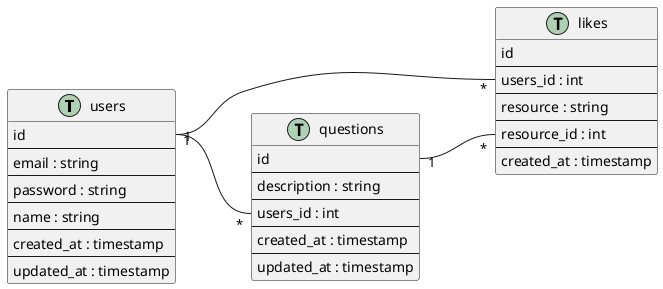 @startuml
left to right direction
class users << (T,#ADD1B2) >>{
    id
    --
    email : string
    --
    password : string
    --
    name : string
    --
    created_at : timestamp
    --
    updated_at : timestamp
}

class questions << (T,#ADD1B2) >>{
    id
    --
    description : string
    --
    users_id : int
    --
    created_at : timestamp
    --
    updated_at : timestamp
}
users::id "1" -- "*" questions::users_id

class likes << (T,#ADD1B2) >>{
    id
    --
    users_id : int
    --
    resource : string
    --
    resource_id : int
    --
    created_at : timestamp
}
users::id "1" -- "*" likes::users_id
questions::id "1" -- "*" likes::resource_id

@enduml
